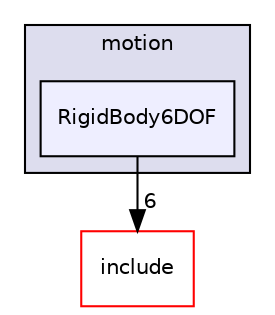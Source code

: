 digraph "/root/scrimmage/scrimmage/src/plugins/motion/RigidBody6DOF" {
  compound=true
  node [ fontsize="10", fontname="Helvetica"];
  edge [ labelfontsize="10", labelfontname="Helvetica"];
  subgraph clusterdir_5f8427e50c3373d6d1a638fa0a1c8683 {
    graph [ bgcolor="#ddddee", pencolor="black", label="motion" fontname="Helvetica", fontsize="10", URL="dir_5f8427e50c3373d6d1a638fa0a1c8683.html"]
  dir_4279a1d8fcf9d42f28315f3ce5752833 [shape=box, label="RigidBody6DOF", style="filled", fillcolor="#eeeeff", pencolor="black", URL="dir_4279a1d8fcf9d42f28315f3ce5752833.html"];
  }
  dir_d44c64559bbebec7f509842c48db8b23 [shape=box label="include" fillcolor="white" style="filled" color="red" URL="dir_d44c64559bbebec7f509842c48db8b23.html"];
  dir_4279a1d8fcf9d42f28315f3ce5752833->dir_d44c64559bbebec7f509842c48db8b23 [headlabel="6", labeldistance=1.5 headhref="dir_000119_000004.html"];
}
